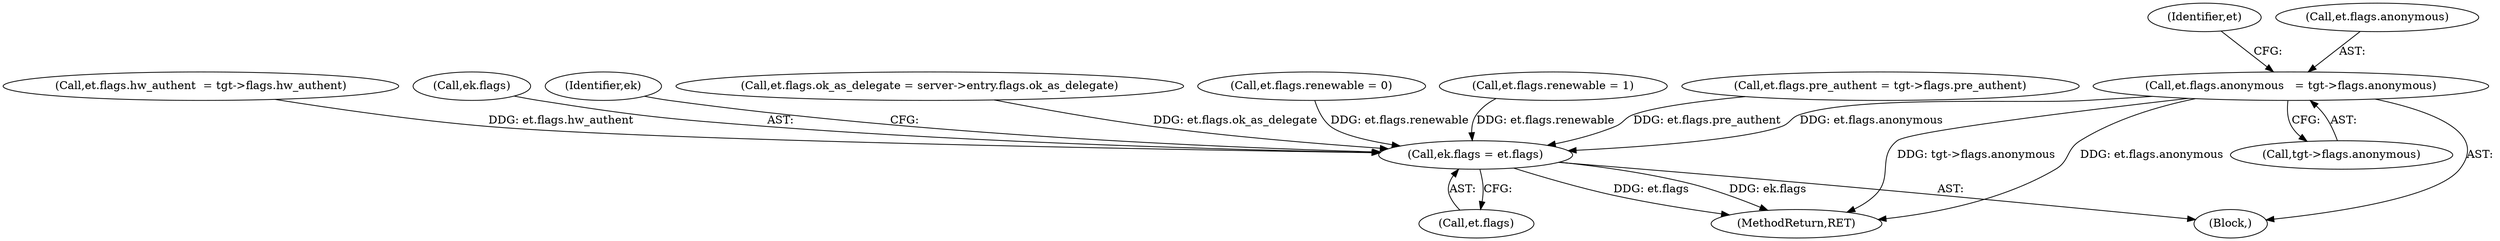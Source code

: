 digraph "0_heimdal_b1e699103f08d6a0ca46a122193c9da65f6cf837_1@pointer" {
"1000616" [label="(Call,et.flags.anonymous   = tgt->flags.anonymous)"];
"1000861" [label="(Call,ek.flags = et.flags)"];
"1000622" [label="(Call,tgt->flags.anonymous)"];
"1001127" [label="(MethodReturn,RET)"];
"1000134" [label="(Block,)"];
"1000865" [label="(Call,et.flags)"];
"1000627" [label="(Call,et.flags.ok_as_delegate = server->entry.flags.ok_as_delegate)"];
"1000587" [label="(Call,et.flags.renewable = 0)"];
"1000410" [label="(Call,et.flags.renewable = 1)"];
"1000630" [label="(Identifier,et)"];
"1000616" [label="(Call,et.flags.anonymous   = tgt->flags.anonymous)"];
"1000594" [label="(Call,et.flags.pre_authent = tgt->flags.pre_authent)"];
"1000605" [label="(Call,et.flags.hw_authent  = tgt->flags.hw_authent)"];
"1000862" [label="(Call,ek.flags)"];
"1000617" [label="(Call,et.flags.anonymous)"];
"1000870" [label="(Identifier,ek)"];
"1000861" [label="(Call,ek.flags = et.flags)"];
"1000616" -> "1000134"  [label="AST: "];
"1000616" -> "1000622"  [label="CFG: "];
"1000617" -> "1000616"  [label="AST: "];
"1000622" -> "1000616"  [label="AST: "];
"1000630" -> "1000616"  [label="CFG: "];
"1000616" -> "1001127"  [label="DDG: tgt->flags.anonymous"];
"1000616" -> "1001127"  [label="DDG: et.flags.anonymous"];
"1000616" -> "1000861"  [label="DDG: et.flags.anonymous"];
"1000861" -> "1000134"  [label="AST: "];
"1000861" -> "1000865"  [label="CFG: "];
"1000862" -> "1000861"  [label="AST: "];
"1000865" -> "1000861"  [label="AST: "];
"1000870" -> "1000861"  [label="CFG: "];
"1000861" -> "1001127"  [label="DDG: et.flags"];
"1000861" -> "1001127"  [label="DDG: ek.flags"];
"1000587" -> "1000861"  [label="DDG: et.flags.renewable"];
"1000627" -> "1000861"  [label="DDG: et.flags.ok_as_delegate"];
"1000605" -> "1000861"  [label="DDG: et.flags.hw_authent"];
"1000410" -> "1000861"  [label="DDG: et.flags.renewable"];
"1000594" -> "1000861"  [label="DDG: et.flags.pre_authent"];
}
